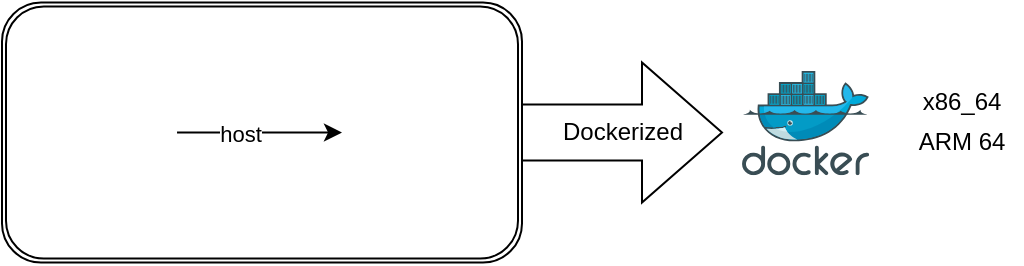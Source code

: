 <mxfile version="21.6.1" type="github">
  <diagram name="Page-1" id="1AczGnW73k5XlJmuj2Ov">
    <mxGraphModel dx="984" dy="569" grid="1" gridSize="10" guides="1" tooltips="1" connect="1" arrows="1" fold="1" page="1" pageScale="1" pageWidth="850" pageHeight="1100" math="0" shadow="0">
      <root>
        <mxCell id="0" />
        <mxCell id="1" parent="0" />
        <mxCell id="67bZfnRdbJqTuJRju34Y-9" value="" style="shape=ext;double=1;rounded=1;whiteSpace=wrap;html=1;" vertex="1" parent="1">
          <mxGeometry x="40" y="14.25" width="260" height="130" as="geometry" />
        </mxCell>
        <mxCell id="67bZfnRdbJqTuJRju34Y-2" value="" style="image;sketch=0;aspect=fixed;html=1;points=[];align=center;fontSize=12;image=img/lib/mscae/Docker.svg;" vertex="1" parent="1">
          <mxGeometry x="410" y="48.5" width="63.55" height="52.11" as="geometry" />
        </mxCell>
        <mxCell id="67bZfnRdbJqTuJRju34Y-3" value="" style="shape=image;verticalLabelPosition=bottom;labelBackgroundColor=default;verticalAlign=top;aspect=fixed;imageAspect=0;image=https://1000logos.net/wp-content/uploads/2020/08/Nginx-Logo-500x313.png;" vertex="1" parent="1">
          <mxGeometry x="210" y="57.89" width="68.24" height="42.72" as="geometry" />
        </mxCell>
        <mxCell id="67bZfnRdbJqTuJRju34Y-6" value="" style="edgeStyle=orthogonalEdgeStyle;rounded=0;orthogonalLoop=1;jettySize=auto;html=1;" edge="1" parent="1" source="67bZfnRdbJqTuJRju34Y-5" target="67bZfnRdbJqTuJRju34Y-3">
          <mxGeometry relative="1" as="geometry" />
        </mxCell>
        <mxCell id="67bZfnRdbJqTuJRju34Y-7" value="host" style="edgeLabel;html=1;align=center;verticalAlign=middle;resizable=0;points=[];" vertex="1" connectable="0" parent="67bZfnRdbJqTuJRju34Y-6">
          <mxGeometry x="-0.231" relative="1" as="geometry">
            <mxPoint as="offset" />
          </mxGeometry>
        </mxCell>
        <mxCell id="67bZfnRdbJqTuJRju34Y-5" value="" style="shape=image;verticalLabelPosition=bottom;labelBackgroundColor=default;verticalAlign=top;aspect=fixed;imageAspect=0;image=https://www.datocms-assets.com/45470/1631110818-logo-react-js.png;clipPath=inset(0.76% 22.67% 0% 22.33%);" vertex="1" parent="1">
          <mxGeometry x="60" y="39.25" width="67.519" height="80" as="geometry" />
        </mxCell>
        <mxCell id="67bZfnRdbJqTuJRju34Y-10" value="Dockerized" style="html=1;shadow=0;dashed=0;align=center;verticalAlign=middle;shape=mxgraph.arrows2.arrow;dy=0.6;dx=40;notch=0;" vertex="1" parent="1">
          <mxGeometry x="300" y="44.25" width="100" height="70" as="geometry" />
        </mxCell>
        <mxCell id="67bZfnRdbJqTuJRju34Y-11" value="x86_64" style="text;html=1;strokeColor=none;fillColor=none;align=center;verticalAlign=middle;whiteSpace=wrap;rounded=0;" vertex="1" parent="1">
          <mxGeometry x="490" y="48.5" width="60" height="30" as="geometry" />
        </mxCell>
        <mxCell id="67bZfnRdbJqTuJRju34Y-12" value="ARM 64" style="text;html=1;strokeColor=none;fillColor=none;align=center;verticalAlign=middle;whiteSpace=wrap;rounded=0;" vertex="1" parent="1">
          <mxGeometry x="490" y="69.25" width="60" height="30" as="geometry" />
        </mxCell>
      </root>
    </mxGraphModel>
  </diagram>
</mxfile>
